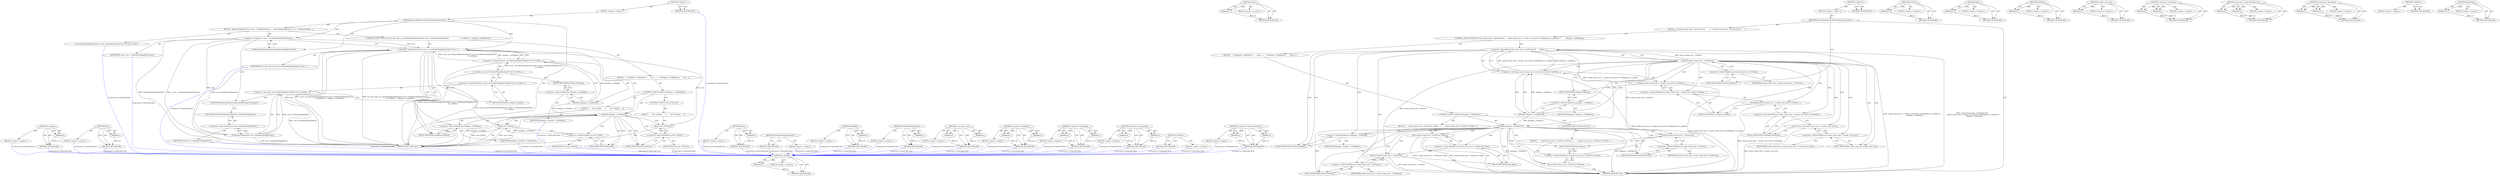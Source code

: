 digraph "&lt;operator&gt;.indirectFieldAccess" {
vulnerable_88 [label=<(METHOD,is_hidden)>];
vulnerable_89 [label=<(PARAM,p1)>];
vulnerable_90 [label=<(BLOCK,&lt;empty&gt;,&lt;empty&gt;)>];
vulnerable_91 [label=<(METHOD_RETURN,ANY)>];
vulnerable_108 [label=<(METHOD,Show)>];
vulnerable_109 [label=<(PARAM,p1)>];
vulnerable_110 [label=<(BLOCK,&lt;empty&gt;,&lt;empty&gt;)>];
vulnerable_111 [label=<(METHOD_RETURN,ANY)>];
vulnerable_6 [label=<(METHOD,&lt;global&gt;)<SUB>1</SUB>>];
vulnerable_7 [label=<(BLOCK,&lt;empty&gt;,&lt;empty&gt;)<SUB>1</SUB>>];
vulnerable_8 [label=<(METHOD,EnsureRenderFrameHostVisibilityConsistent)<SUB>1</SUB>>];
vulnerable_9 [label=<(BLOCK,{
  if (render_frame_host_-&gt;GetView() &amp;&amp;
      ...,{
  if (render_frame_host_-&gt;GetView() &amp;&amp;
      ...)<SUB>1</SUB>>];
vulnerable_10 [label=<(CONTROL_STRUCTURE,IF,if (render_frame_host_-&gt;GetView() &amp;&amp;
      render_frame_host_-&gt;render_view_host()-&gt;GetWidget()-&gt;is_hidden() !=
          delegate_-&gt;IsHidden()))<SUB>2</SUB>>];
vulnerable_11 [label=<(&lt;operator&gt;.logicalAnd,render_frame_host_-&gt;GetView() &amp;&amp;
      render_f...)<SUB>2</SUB>>];
vulnerable_12 [label=<(GetView,render_frame_host_-&gt;GetView())<SUB>2</SUB>>];
vulnerable_13 [label=<(&lt;operator&gt;.indirectFieldAccess,render_frame_host_-&gt;GetView)<SUB>2</SUB>>];
vulnerable_14 [label=<(IDENTIFIER,render_frame_host_,render_frame_host_-&gt;GetView())<SUB>2</SUB>>];
vulnerable_15 [label=<(FIELD_IDENTIFIER,GetView,GetView)<SUB>2</SUB>>];
vulnerable_16 [label=<(&lt;operator&gt;.notEquals,render_frame_host_-&gt;render_view_host()-&gt;GetWidg...)<SUB>3</SUB>>];
vulnerable_17 [label=<(is_hidden,render_frame_host_-&gt;render_view_host()-&gt;GetWidg...)<SUB>3</SUB>>];
vulnerable_18 [label=<(&lt;operator&gt;.indirectFieldAccess,render_frame_host_-&gt;render_view_host()-&gt;GetWidg...)<SUB>3</SUB>>];
vulnerable_19 [label=<(GetWidget,render_frame_host_-&gt;render_view_host()-&gt;GetWidg...)<SUB>3</SUB>>];
vulnerable_20 [label=<(&lt;operator&gt;.indirectFieldAccess,render_frame_host_-&gt;render_view_host()-&gt;GetWidget)<SUB>3</SUB>>];
vulnerable_21 [label=<(render_view_host,render_frame_host_-&gt;render_view_host())<SUB>3</SUB>>];
vulnerable_22 [label=<(&lt;operator&gt;.indirectFieldAccess,render_frame_host_-&gt;render_view_host)<SUB>3</SUB>>];
vulnerable_23 [label=<(IDENTIFIER,render_frame_host_,render_frame_host_-&gt;render_view_host())<SUB>3</SUB>>];
vulnerable_24 [label=<(FIELD_IDENTIFIER,render_view_host,render_view_host)<SUB>3</SUB>>];
vulnerable_25 [label=<(FIELD_IDENTIFIER,GetWidget,GetWidget)<SUB>3</SUB>>];
vulnerable_26 [label=<(FIELD_IDENTIFIER,is_hidden,is_hidden)<SUB>3</SUB>>];
vulnerable_27 [label=<(IsHidden,delegate_-&gt;IsHidden())<SUB>4</SUB>>];
vulnerable_28 [label=<(&lt;operator&gt;.indirectFieldAccess,delegate_-&gt;IsHidden)<SUB>4</SUB>>];
vulnerable_29 [label=<(IDENTIFIER,delegate_,delegate_-&gt;IsHidden())<SUB>4</SUB>>];
vulnerable_30 [label=<(FIELD_IDENTIFIER,IsHidden,IsHidden)<SUB>4</SUB>>];
vulnerable_31 [label=<(BLOCK,{
     if (delegate_-&gt;IsHidden()) {
      rende...,{
     if (delegate_-&gt;IsHidden()) {
      rende...)<SUB>4</SUB>>];
vulnerable_32 [label=<(CONTROL_STRUCTURE,IF,if (delegate_-&gt;IsHidden()))<SUB>5</SUB>>];
vulnerable_33 [label=<(IsHidden,delegate_-&gt;IsHidden())<SUB>5</SUB>>];
vulnerable_34 [label=<(&lt;operator&gt;.indirectFieldAccess,delegate_-&gt;IsHidden)<SUB>5</SUB>>];
vulnerable_35 [label=<(IDENTIFIER,delegate_,delegate_-&gt;IsHidden())<SUB>5</SUB>>];
vulnerable_36 [label=<(FIELD_IDENTIFIER,IsHidden,IsHidden)<SUB>5</SUB>>];
vulnerable_37 [label=<(BLOCK,{
      render_frame_host_-&gt;GetView()-&gt;Hide();
...,{
      render_frame_host_-&gt;GetView()-&gt;Hide();
...)<SUB>5</SUB>>];
vulnerable_38 [label=<(Hide,render_frame_host_-&gt;GetView()-&gt;Hide())<SUB>6</SUB>>];
vulnerable_39 [label=<(&lt;operator&gt;.indirectFieldAccess,render_frame_host_-&gt;GetView()-&gt;Hide)<SUB>6</SUB>>];
vulnerable_40 [label=<(GetView,render_frame_host_-&gt;GetView())<SUB>6</SUB>>];
vulnerable_41 [label=<(&lt;operator&gt;.indirectFieldAccess,render_frame_host_-&gt;GetView)<SUB>6</SUB>>];
vulnerable_42 [label=<(IDENTIFIER,render_frame_host_,render_frame_host_-&gt;GetView())<SUB>6</SUB>>];
vulnerable_43 [label=<(FIELD_IDENTIFIER,GetView,GetView)<SUB>6</SUB>>];
vulnerable_44 [label=<(FIELD_IDENTIFIER,Hide,Hide)<SUB>6</SUB>>];
vulnerable_45 [label=<(CONTROL_STRUCTURE,ELSE,else)<SUB>7</SUB>>];
vulnerable_46 [label=<(BLOCK,{
      render_frame_host_-&gt;GetView()-&gt;Show();
...,{
      render_frame_host_-&gt;GetView()-&gt;Show();
...)<SUB>7</SUB>>];
vulnerable_47 [label=<(Show,render_frame_host_-&gt;GetView()-&gt;Show())<SUB>8</SUB>>];
vulnerable_48 [label=<(&lt;operator&gt;.indirectFieldAccess,render_frame_host_-&gt;GetView()-&gt;Show)<SUB>8</SUB>>];
vulnerable_49 [label=<(GetView,render_frame_host_-&gt;GetView())<SUB>8</SUB>>];
vulnerable_50 [label=<(&lt;operator&gt;.indirectFieldAccess,render_frame_host_-&gt;GetView)<SUB>8</SUB>>];
vulnerable_51 [label=<(IDENTIFIER,render_frame_host_,render_frame_host_-&gt;GetView())<SUB>8</SUB>>];
vulnerable_52 [label=<(FIELD_IDENTIFIER,GetView,GetView)<SUB>8</SUB>>];
vulnerable_53 [label=<(FIELD_IDENTIFIER,Show,Show)<SUB>8</SUB>>];
vulnerable_54 [label=<(METHOD_RETURN,void)<SUB>1</SUB>>];
vulnerable_56 [label=<(METHOD_RETURN,ANY)<SUB>1</SUB>>];
vulnerable_74 [label=<(METHOD,GetView)>];
vulnerable_75 [label=<(PARAM,p1)>];
vulnerable_76 [label=<(BLOCK,&lt;empty&gt;,&lt;empty&gt;)>];
vulnerable_77 [label=<(METHOD_RETURN,ANY)>];
vulnerable_104 [label=<(METHOD,Hide)>];
vulnerable_105 [label=<(PARAM,p1)>];
vulnerable_106 [label=<(BLOCK,&lt;empty&gt;,&lt;empty&gt;)>];
vulnerable_107 [label=<(METHOD_RETURN,ANY)>];
vulnerable_100 [label=<(METHOD,IsHidden)>];
vulnerable_101 [label=<(PARAM,p1)>];
vulnerable_102 [label=<(BLOCK,&lt;empty&gt;,&lt;empty&gt;)>];
vulnerable_103 [label=<(METHOD_RETURN,ANY)>];
vulnerable_96 [label=<(METHOD,render_view_host)>];
vulnerable_97 [label=<(PARAM,p1)>];
vulnerable_98 [label=<(BLOCK,&lt;empty&gt;,&lt;empty&gt;)>];
vulnerable_99 [label=<(METHOD_RETURN,ANY)>];
vulnerable_83 [label=<(METHOD,&lt;operator&gt;.notEquals)>];
vulnerable_84 [label=<(PARAM,p1)>];
vulnerable_85 [label=<(PARAM,p2)>];
vulnerable_86 [label=<(BLOCK,&lt;empty&gt;,&lt;empty&gt;)>];
vulnerable_87 [label=<(METHOD_RETURN,ANY)>];
vulnerable_78 [label=<(METHOD,&lt;operator&gt;.indirectFieldAccess)>];
vulnerable_79 [label=<(PARAM,p1)>];
vulnerable_80 [label=<(PARAM,p2)>];
vulnerable_81 [label=<(BLOCK,&lt;empty&gt;,&lt;empty&gt;)>];
vulnerable_82 [label=<(METHOD_RETURN,ANY)>];
vulnerable_69 [label=<(METHOD,&lt;operator&gt;.logicalAnd)>];
vulnerable_70 [label=<(PARAM,p1)>];
vulnerable_71 [label=<(PARAM,p2)>];
vulnerable_72 [label=<(BLOCK,&lt;empty&gt;,&lt;empty&gt;)>];
vulnerable_73 [label=<(METHOD_RETURN,ANY)>];
vulnerable_63 [label=<(METHOD,&lt;global&gt;)<SUB>1</SUB>>];
vulnerable_64 [label=<(BLOCK,&lt;empty&gt;,&lt;empty&gt;)>];
vulnerable_65 [label=<(METHOD_RETURN,ANY)>];
vulnerable_92 [label=<(METHOD,GetWidget)>];
vulnerable_93 [label=<(PARAM,p1)>];
vulnerable_94 [label=<(BLOCK,&lt;empty&gt;,&lt;empty&gt;)>];
vulnerable_95 [label=<(METHOD_RETURN,ANY)>];
fixed_83 [label=<(METHOD,is_hidden)>];
fixed_84 [label=<(PARAM,p1)>];
fixed_85 [label=<(BLOCK,&lt;empty&gt;,&lt;empty&gt;)>];
fixed_86 [label=<(METHOD_RETURN,ANY)>];
fixed_105 [label=<(METHOD,Hide)>];
fixed_106 [label=<(PARAM,p1)>];
fixed_107 [label=<(BLOCK,&lt;empty&gt;,&lt;empty&gt;)>];
fixed_108 [label=<(METHOD_RETURN,ANY)>];
fixed_6 [label=<(METHOD,&lt;global&gt;)<SUB>1</SUB>>];
fixed_7 [label=<(BLOCK,&lt;empty&gt;,&lt;empty&gt;)<SUB>1</SUB>>];
fixed_8 [label=<(METHOD,EnsureRenderFrameHostVisibilityConsistent)<SUB>1</SUB>>];
fixed_9 [label=<(BLOCK,{
  RenderWidgetHostView* view = GetRenderWidge...,{
  RenderWidgetHostView* view = GetRenderWidge...)<SUB>1</SUB>>];
fixed_10 [label="<(LOCAL,RenderWidgetHostView* view: RenderWidgetHostView*)<SUB>2</SUB>>"];
fixed_11 [label=<(&lt;operator&gt;.assignment,* view = GetRenderWidgetHostView())<SUB>2</SUB>>];
fixed_12 [label=<(IDENTIFIER,view,* view = GetRenderWidgetHostView())<SUB>2</SUB>>];
fixed_13 [label=<(GetRenderWidgetHostView,GetRenderWidgetHostView())<SUB>2</SUB>>];
fixed_14 [label=<(CONTROL_STRUCTURE,IF,if (view &amp;&amp; static_cast&lt;RenderWidgetHostImpl*&gt;(view-&gt;GetRenderWidgetHost())
                      -&gt;is_hidden() != delegate_-&gt;IsHidden()))<SUB>3</SUB>>];
fixed_15 [label=<(&lt;operator&gt;.logicalAnd,view &amp;&amp; static_cast&lt;RenderWidgetHostImpl*&gt;(view...)<SUB>3</SUB>>];
fixed_16 [label=<(IDENTIFIER,view,view &amp;&amp; static_cast&lt;RenderWidgetHostImpl*&gt;(view...)<SUB>3</SUB>>];
fixed_17 [label=<(&lt;operator&gt;.notEquals,static_cast&lt;RenderWidgetHostImpl*&gt;(view-&gt;GetRen...)<SUB>3</SUB>>];
fixed_18 [label=<(is_hidden,static_cast&lt;RenderWidgetHostImpl*&gt;(view-&gt;GetRen...)<SUB>3</SUB>>];
fixed_19 [label=<(&lt;operator&gt;.indirectFieldAccess,static_cast&lt;RenderWidgetHostImpl*&gt;(view-&gt;GetRen...)<SUB>3</SUB>>];
fixed_20 [label=<(&lt;operator&gt;.cast,static_cast&lt;RenderWidgetHostImpl*&gt;(view-&gt;GetRen...)<SUB>3</SUB>>];
fixed_21 [label=<(UNKNOWN,RenderWidgetHostImpl*,RenderWidgetHostImpl*)<SUB>3</SUB>>];
fixed_22 [label=<(GetRenderWidgetHost,view-&gt;GetRenderWidgetHost())<SUB>3</SUB>>];
fixed_23 [label=<(&lt;operator&gt;.indirectFieldAccess,view-&gt;GetRenderWidgetHost)<SUB>3</SUB>>];
fixed_24 [label=<(IDENTIFIER,view,view-&gt;GetRenderWidgetHost())<SUB>3</SUB>>];
fixed_25 [label=<(FIELD_IDENTIFIER,GetRenderWidgetHost,GetRenderWidgetHost)<SUB>3</SUB>>];
fixed_26 [label=<(FIELD_IDENTIFIER,is_hidden,is_hidden)<SUB>3</SUB>>];
fixed_27 [label=<(IsHidden,delegate_-&gt;IsHidden())<SUB>4</SUB>>];
fixed_28 [label=<(&lt;operator&gt;.indirectFieldAccess,delegate_-&gt;IsHidden)<SUB>4</SUB>>];
fixed_29 [label=<(IDENTIFIER,delegate_,delegate_-&gt;IsHidden())<SUB>4</SUB>>];
fixed_30 [label=<(FIELD_IDENTIFIER,IsHidden,IsHidden)<SUB>4</SUB>>];
fixed_31 [label=<(BLOCK,{
     if (delegate_-&gt;IsHidden()) {
      view-...,{
     if (delegate_-&gt;IsHidden()) {
      view-...)<SUB>4</SUB>>];
fixed_32 [label=<(CONTROL_STRUCTURE,IF,if (delegate_-&gt;IsHidden()))<SUB>5</SUB>>];
fixed_33 [label=<(IsHidden,delegate_-&gt;IsHidden())<SUB>5</SUB>>];
fixed_34 [label=<(&lt;operator&gt;.indirectFieldAccess,delegate_-&gt;IsHidden)<SUB>5</SUB>>];
fixed_35 [label=<(IDENTIFIER,delegate_,delegate_-&gt;IsHidden())<SUB>5</SUB>>];
fixed_36 [label=<(FIELD_IDENTIFIER,IsHidden,IsHidden)<SUB>5</SUB>>];
fixed_37 [label=<(BLOCK,{
      view-&gt;Hide();
     },{
      view-&gt;Hide();
     })<SUB>5</SUB>>];
fixed_38 [label=<(Hide,view-&gt;Hide())<SUB>6</SUB>>];
fixed_39 [label=<(&lt;operator&gt;.indirectFieldAccess,view-&gt;Hide)<SUB>6</SUB>>];
fixed_40 [label=<(IDENTIFIER,view,view-&gt;Hide())<SUB>6</SUB>>];
fixed_41 [label=<(FIELD_IDENTIFIER,Hide,Hide)<SUB>6</SUB>>];
fixed_42 [label=<(CONTROL_STRUCTURE,ELSE,else)<SUB>7</SUB>>];
fixed_43 [label=<(BLOCK,{
      view-&gt;Show();
     },{
      view-&gt;Show();
     })<SUB>7</SUB>>];
fixed_44 [label=<(Show,view-&gt;Show())<SUB>8</SUB>>];
fixed_45 [label=<(&lt;operator&gt;.indirectFieldAccess,view-&gt;Show)<SUB>8</SUB>>];
fixed_46 [label=<(IDENTIFIER,view,view-&gt;Show())<SUB>8</SUB>>];
fixed_47 [label=<(FIELD_IDENTIFIER,Show,Show)<SUB>8</SUB>>];
fixed_48 [label=<(METHOD_RETURN,void)<SUB>1</SUB>>];
fixed_50 [label=<(METHOD_RETURN,ANY)<SUB>1</SUB>>];
fixed_109 [label=<(METHOD,Show)>];
fixed_110 [label=<(PARAM,p1)>];
fixed_111 [label=<(BLOCK,&lt;empty&gt;,&lt;empty&gt;)>];
fixed_112 [label=<(METHOD_RETURN,ANY)>];
fixed_70 [label=<(METHOD,GetRenderWidgetHostView)>];
fixed_71 [label=<(BLOCK,&lt;empty&gt;,&lt;empty&gt;)>];
fixed_72 [label=<(METHOD_RETURN,ANY)>];
fixed_101 [label=<(METHOD,IsHidden)>];
fixed_102 [label=<(PARAM,p1)>];
fixed_103 [label=<(BLOCK,&lt;empty&gt;,&lt;empty&gt;)>];
fixed_104 [label=<(METHOD_RETURN,ANY)>];
fixed_97 [label=<(METHOD,GetRenderWidgetHost)>];
fixed_98 [label=<(PARAM,p1)>];
fixed_99 [label=<(BLOCK,&lt;empty&gt;,&lt;empty&gt;)>];
fixed_100 [label=<(METHOD_RETURN,ANY)>];
fixed_92 [label=<(METHOD,&lt;operator&gt;.cast)>];
fixed_93 [label=<(PARAM,p1)>];
fixed_94 [label=<(PARAM,p2)>];
fixed_95 [label=<(BLOCK,&lt;empty&gt;,&lt;empty&gt;)>];
fixed_96 [label=<(METHOD_RETURN,ANY)>];
fixed_78 [label=<(METHOD,&lt;operator&gt;.notEquals)>];
fixed_79 [label=<(PARAM,p1)>];
fixed_80 [label=<(PARAM,p2)>];
fixed_81 [label=<(BLOCK,&lt;empty&gt;,&lt;empty&gt;)>];
fixed_82 [label=<(METHOD_RETURN,ANY)>];
fixed_73 [label=<(METHOD,&lt;operator&gt;.logicalAnd)>];
fixed_74 [label=<(PARAM,p1)>];
fixed_75 [label=<(PARAM,p2)>];
fixed_76 [label=<(BLOCK,&lt;empty&gt;,&lt;empty&gt;)>];
fixed_77 [label=<(METHOD_RETURN,ANY)>];
fixed_65 [label=<(METHOD,&lt;operator&gt;.assignment)>];
fixed_66 [label=<(PARAM,p1)>];
fixed_67 [label=<(PARAM,p2)>];
fixed_68 [label=<(BLOCK,&lt;empty&gt;,&lt;empty&gt;)>];
fixed_69 [label=<(METHOD_RETURN,ANY)>];
fixed_59 [label=<(METHOD,&lt;global&gt;)<SUB>1</SUB>>];
fixed_60 [label=<(BLOCK,&lt;empty&gt;,&lt;empty&gt;)>];
fixed_61 [label=<(METHOD_RETURN,ANY)>];
fixed_87 [label=<(METHOD,&lt;operator&gt;.indirectFieldAccess)>];
fixed_88 [label=<(PARAM,p1)>];
fixed_89 [label=<(PARAM,p2)>];
fixed_90 [label=<(BLOCK,&lt;empty&gt;,&lt;empty&gt;)>];
fixed_91 [label=<(METHOD_RETURN,ANY)>];
vulnerable_88 -> vulnerable_89  [key=0, label="AST: "];
vulnerable_88 -> vulnerable_89  [key=1, label="DDG: "];
vulnerable_88 -> vulnerable_90  [key=0, label="AST: "];
vulnerable_88 -> vulnerable_91  [key=0, label="AST: "];
vulnerable_88 -> vulnerable_91  [key=1, label="CFG: "];
vulnerable_89 -> vulnerable_91  [key=0, label="DDG: p1"];
vulnerable_108 -> vulnerable_109  [key=0, label="AST: "];
vulnerable_108 -> vulnerable_109  [key=1, label="DDG: "];
vulnerable_108 -> vulnerable_110  [key=0, label="AST: "];
vulnerable_108 -> vulnerable_111  [key=0, label="AST: "];
vulnerable_108 -> vulnerable_111  [key=1, label="CFG: "];
vulnerable_109 -> vulnerable_111  [key=0, label="DDG: p1"];
vulnerable_6 -> vulnerable_7  [key=0, label="AST: "];
vulnerable_6 -> vulnerable_56  [key=0, label="AST: "];
vulnerable_6 -> vulnerable_56  [key=1, label="CFG: "];
vulnerable_7 -> vulnerable_8  [key=0, label="AST: "];
vulnerable_8 -> vulnerable_9  [key=0, label="AST: "];
vulnerable_8 -> vulnerable_54  [key=0, label="AST: "];
vulnerable_8 -> vulnerable_15  [key=0, label="CFG: "];
vulnerable_9 -> vulnerable_10  [key=0, label="AST: "];
vulnerable_10 -> vulnerable_11  [key=0, label="AST: "];
vulnerable_10 -> vulnerable_31  [key=0, label="AST: "];
vulnerable_11 -> vulnerable_12  [key=0, label="AST: "];
vulnerable_11 -> vulnerable_16  [key=0, label="AST: "];
vulnerable_11 -> vulnerable_54  [key=0, label="CFG: "];
vulnerable_11 -> vulnerable_54  [key=1, label="DDG: render_frame_host_-&gt;render_view_host()-&gt;GetWidget()-&gt;is_hidden() !=
          delegate_-&gt;IsHidden()"];
vulnerable_11 -> vulnerable_54  [key=2, label="DDG: render_frame_host_-&gt;GetView() &amp;&amp;
      render_frame_host_-&gt;render_view_host()-&gt;GetWidget()-&gt;is_hidden() !=
          delegate_-&gt;IsHidden()"];
vulnerable_11 -> vulnerable_36  [key=0, label="CFG: "];
vulnerable_11 -> vulnerable_36  [key=1, label="CDG: "];
vulnerable_11 -> vulnerable_34  [key=0, label="CDG: "];
vulnerable_11 -> vulnerable_33  [key=0, label="CDG: "];
vulnerable_12 -> vulnerable_13  [key=0, label="AST: "];
vulnerable_12 -> vulnerable_11  [key=0, label="CFG: "];
vulnerable_12 -> vulnerable_11  [key=1, label="DDG: render_frame_host_-&gt;GetView"];
vulnerable_12 -> vulnerable_24  [key=0, label="CFG: "];
vulnerable_12 -> vulnerable_24  [key=1, label="CDG: "];
vulnerable_12 -> vulnerable_40  [key=0, label="DDG: render_frame_host_-&gt;GetView"];
vulnerable_12 -> vulnerable_49  [key=0, label="DDG: render_frame_host_-&gt;GetView"];
vulnerable_12 -> vulnerable_16  [key=0, label="CDG: "];
vulnerable_12 -> vulnerable_17  [key=0, label="CDG: "];
vulnerable_12 -> vulnerable_30  [key=0, label="CDG: "];
vulnerable_12 -> vulnerable_21  [key=0, label="CDG: "];
vulnerable_12 -> vulnerable_26  [key=0, label="CDG: "];
vulnerable_12 -> vulnerable_19  [key=0, label="CDG: "];
vulnerable_12 -> vulnerable_28  [key=0, label="CDG: "];
vulnerable_12 -> vulnerable_20  [key=0, label="CDG: "];
vulnerable_12 -> vulnerable_25  [key=0, label="CDG: "];
vulnerable_12 -> vulnerable_22  [key=0, label="CDG: "];
vulnerable_12 -> vulnerable_27  [key=0, label="CDG: "];
vulnerable_12 -> vulnerable_18  [key=0, label="CDG: "];
vulnerable_13 -> vulnerable_14  [key=0, label="AST: "];
vulnerable_13 -> vulnerable_15  [key=0, label="AST: "];
vulnerable_13 -> vulnerable_12  [key=0, label="CFG: "];
vulnerable_15 -> vulnerable_13  [key=0, label="CFG: "];
vulnerable_16 -> vulnerable_17  [key=0, label="AST: "];
vulnerable_16 -> vulnerable_27  [key=0, label="AST: "];
vulnerable_16 -> vulnerable_11  [key=0, label="CFG: "];
vulnerable_16 -> vulnerable_11  [key=1, label="DDG: render_frame_host_-&gt;render_view_host()-&gt;GetWidget()-&gt;is_hidden()"];
vulnerable_16 -> vulnerable_11  [key=2, label="DDG: delegate_-&gt;IsHidden()"];
vulnerable_16 -> vulnerable_54  [key=0, label="DDG: render_frame_host_-&gt;render_view_host()-&gt;GetWidget()-&gt;is_hidden()"];
vulnerable_17 -> vulnerable_18  [key=0, label="AST: "];
vulnerable_17 -> vulnerable_30  [key=0, label="CFG: "];
vulnerable_17 -> vulnerable_54  [key=0, label="DDG: render_frame_host_-&gt;render_view_host()-&gt;GetWidget()-&gt;is_hidden"];
vulnerable_17 -> vulnerable_16  [key=0, label="DDG: render_frame_host_-&gt;render_view_host()-&gt;GetWidget()-&gt;is_hidden"];
vulnerable_18 -> vulnerable_19  [key=0, label="AST: "];
vulnerable_18 -> vulnerable_26  [key=0, label="AST: "];
vulnerable_18 -> vulnerable_17  [key=0, label="CFG: "];
vulnerable_19 -> vulnerable_20  [key=0, label="AST: "];
vulnerable_19 -> vulnerable_26  [key=0, label="CFG: "];
vulnerable_19 -> vulnerable_54  [key=0, label="DDG: render_frame_host_-&gt;render_view_host()-&gt;GetWidget"];
vulnerable_20 -> vulnerable_21  [key=0, label="AST: "];
vulnerable_20 -> vulnerable_25  [key=0, label="AST: "];
vulnerable_20 -> vulnerable_19  [key=0, label="CFG: "];
vulnerable_21 -> vulnerable_22  [key=0, label="AST: "];
vulnerable_21 -> vulnerable_25  [key=0, label="CFG: "];
vulnerable_21 -> vulnerable_54  [key=0, label="DDG: render_frame_host_-&gt;render_view_host"];
vulnerable_22 -> vulnerable_23  [key=0, label="AST: "];
vulnerable_22 -> vulnerable_24  [key=0, label="AST: "];
vulnerable_22 -> vulnerable_21  [key=0, label="CFG: "];
vulnerable_24 -> vulnerable_22  [key=0, label="CFG: "];
vulnerable_25 -> vulnerable_20  [key=0, label="CFG: "];
vulnerable_26 -> vulnerable_18  [key=0, label="CFG: "];
vulnerable_27 -> vulnerable_28  [key=0, label="AST: "];
vulnerable_27 -> vulnerable_16  [key=0, label="CFG: "];
vulnerable_27 -> vulnerable_16  [key=1, label="DDG: delegate_-&gt;IsHidden"];
vulnerable_27 -> vulnerable_33  [key=0, label="DDG: delegate_-&gt;IsHidden"];
vulnerable_28 -> vulnerable_29  [key=0, label="AST: "];
vulnerable_28 -> vulnerable_30  [key=0, label="AST: "];
vulnerable_28 -> vulnerable_27  [key=0, label="CFG: "];
vulnerable_30 -> vulnerable_28  [key=0, label="CFG: "];
vulnerable_31 -> vulnerable_32  [key=0, label="AST: "];
vulnerable_32 -> vulnerable_33  [key=0, label="AST: "];
vulnerable_32 -> vulnerable_37  [key=0, label="AST: "];
vulnerable_32 -> vulnerable_45  [key=0, label="AST: "];
vulnerable_33 -> vulnerable_34  [key=0, label="AST: "];
vulnerable_33 -> vulnerable_43  [key=0, label="CFG: "];
vulnerable_33 -> vulnerable_43  [key=1, label="CDG: "];
vulnerable_33 -> vulnerable_52  [key=0, label="CFG: "];
vulnerable_33 -> vulnerable_52  [key=1, label="CDG: "];
vulnerable_33 -> vulnerable_54  [key=0, label="DDG: delegate_-&gt;IsHidden"];
vulnerable_33 -> vulnerable_54  [key=1, label="DDG: delegate_-&gt;IsHidden()"];
vulnerable_33 -> vulnerable_47  [key=0, label="CDG: "];
vulnerable_33 -> vulnerable_48  [key=0, label="CDG: "];
vulnerable_33 -> vulnerable_49  [key=0, label="CDG: "];
vulnerable_33 -> vulnerable_53  [key=0, label="CDG: "];
vulnerable_33 -> vulnerable_38  [key=0, label="CDG: "];
vulnerable_33 -> vulnerable_41  [key=0, label="CDG: "];
vulnerable_33 -> vulnerable_40  [key=0, label="CDG: "];
vulnerable_33 -> vulnerable_50  [key=0, label="CDG: "];
vulnerable_33 -> vulnerable_44  [key=0, label="CDG: "];
vulnerable_33 -> vulnerable_39  [key=0, label="CDG: "];
vulnerable_34 -> vulnerable_35  [key=0, label="AST: "];
vulnerable_34 -> vulnerable_36  [key=0, label="AST: "];
vulnerable_34 -> vulnerable_33  [key=0, label="CFG: "];
vulnerable_36 -> vulnerable_34  [key=0, label="CFG: "];
vulnerable_37 -> vulnerable_38  [key=0, label="AST: "];
vulnerable_38 -> vulnerable_39  [key=0, label="AST: "];
vulnerable_38 -> vulnerable_54  [key=0, label="CFG: "];
vulnerable_38 -> vulnerable_54  [key=1, label="DDG: render_frame_host_-&gt;GetView()-&gt;Hide"];
vulnerable_38 -> vulnerable_54  [key=2, label="DDG: render_frame_host_-&gt;GetView()-&gt;Hide()"];
vulnerable_39 -> vulnerable_40  [key=0, label="AST: "];
vulnerable_39 -> vulnerable_44  [key=0, label="AST: "];
vulnerable_39 -> vulnerable_38  [key=0, label="CFG: "];
vulnerable_40 -> vulnerable_41  [key=0, label="AST: "];
vulnerable_40 -> vulnerable_44  [key=0, label="CFG: "];
vulnerable_40 -> vulnerable_54  [key=0, label="DDG: render_frame_host_-&gt;GetView"];
vulnerable_41 -> vulnerable_42  [key=0, label="AST: "];
vulnerable_41 -> vulnerable_43  [key=0, label="AST: "];
vulnerable_41 -> vulnerable_40  [key=0, label="CFG: "];
vulnerable_43 -> vulnerable_41  [key=0, label="CFG: "];
vulnerable_44 -> vulnerable_39  [key=0, label="CFG: "];
vulnerable_45 -> vulnerable_46  [key=0, label="AST: "];
vulnerable_46 -> vulnerable_47  [key=0, label="AST: "];
vulnerable_47 -> vulnerable_48  [key=0, label="AST: "];
vulnerable_47 -> vulnerable_54  [key=0, label="CFG: "];
vulnerable_48 -> vulnerable_49  [key=0, label="AST: "];
vulnerable_48 -> vulnerable_53  [key=0, label="AST: "];
vulnerable_48 -> vulnerable_47  [key=0, label="CFG: "];
vulnerable_49 -> vulnerable_50  [key=0, label="AST: "];
vulnerable_49 -> vulnerable_53  [key=0, label="CFG: "];
vulnerable_50 -> vulnerable_51  [key=0, label="AST: "];
vulnerable_50 -> vulnerable_52  [key=0, label="AST: "];
vulnerable_50 -> vulnerable_49  [key=0, label="CFG: "];
vulnerable_52 -> vulnerable_50  [key=0, label="CFG: "];
vulnerable_53 -> vulnerable_48  [key=0, label="CFG: "];
vulnerable_74 -> vulnerable_75  [key=0, label="AST: "];
vulnerable_74 -> vulnerable_75  [key=1, label="DDG: "];
vulnerable_74 -> vulnerable_76  [key=0, label="AST: "];
vulnerable_74 -> vulnerable_77  [key=0, label="AST: "];
vulnerable_74 -> vulnerable_77  [key=1, label="CFG: "];
vulnerable_75 -> vulnerable_77  [key=0, label="DDG: p1"];
vulnerable_104 -> vulnerable_105  [key=0, label="AST: "];
vulnerable_104 -> vulnerable_105  [key=1, label="DDG: "];
vulnerable_104 -> vulnerable_106  [key=0, label="AST: "];
vulnerable_104 -> vulnerable_107  [key=0, label="AST: "];
vulnerable_104 -> vulnerable_107  [key=1, label="CFG: "];
vulnerable_105 -> vulnerable_107  [key=0, label="DDG: p1"];
vulnerable_100 -> vulnerable_101  [key=0, label="AST: "];
vulnerable_100 -> vulnerable_101  [key=1, label="DDG: "];
vulnerable_100 -> vulnerable_102  [key=0, label="AST: "];
vulnerable_100 -> vulnerable_103  [key=0, label="AST: "];
vulnerable_100 -> vulnerable_103  [key=1, label="CFG: "];
vulnerable_101 -> vulnerable_103  [key=0, label="DDG: p1"];
vulnerable_96 -> vulnerable_97  [key=0, label="AST: "];
vulnerable_96 -> vulnerable_97  [key=1, label="DDG: "];
vulnerable_96 -> vulnerable_98  [key=0, label="AST: "];
vulnerable_96 -> vulnerable_99  [key=0, label="AST: "];
vulnerable_96 -> vulnerable_99  [key=1, label="CFG: "];
vulnerable_97 -> vulnerable_99  [key=0, label="DDG: p1"];
vulnerable_83 -> vulnerable_84  [key=0, label="AST: "];
vulnerable_83 -> vulnerable_84  [key=1, label="DDG: "];
vulnerable_83 -> vulnerable_86  [key=0, label="AST: "];
vulnerable_83 -> vulnerable_85  [key=0, label="AST: "];
vulnerable_83 -> vulnerable_85  [key=1, label="DDG: "];
vulnerable_83 -> vulnerable_87  [key=0, label="AST: "];
vulnerable_83 -> vulnerable_87  [key=1, label="CFG: "];
vulnerable_84 -> vulnerable_87  [key=0, label="DDG: p1"];
vulnerable_85 -> vulnerable_87  [key=0, label="DDG: p2"];
vulnerable_78 -> vulnerable_79  [key=0, label="AST: "];
vulnerable_78 -> vulnerable_79  [key=1, label="DDG: "];
vulnerable_78 -> vulnerable_81  [key=0, label="AST: "];
vulnerable_78 -> vulnerable_80  [key=0, label="AST: "];
vulnerable_78 -> vulnerable_80  [key=1, label="DDG: "];
vulnerable_78 -> vulnerable_82  [key=0, label="AST: "];
vulnerable_78 -> vulnerable_82  [key=1, label="CFG: "];
vulnerable_79 -> vulnerable_82  [key=0, label="DDG: p1"];
vulnerable_80 -> vulnerable_82  [key=0, label="DDG: p2"];
vulnerable_69 -> vulnerable_70  [key=0, label="AST: "];
vulnerable_69 -> vulnerable_70  [key=1, label="DDG: "];
vulnerable_69 -> vulnerable_72  [key=0, label="AST: "];
vulnerable_69 -> vulnerable_71  [key=0, label="AST: "];
vulnerable_69 -> vulnerable_71  [key=1, label="DDG: "];
vulnerable_69 -> vulnerable_73  [key=0, label="AST: "];
vulnerable_69 -> vulnerable_73  [key=1, label="CFG: "];
vulnerable_70 -> vulnerable_73  [key=0, label="DDG: p1"];
vulnerable_71 -> vulnerable_73  [key=0, label="DDG: p2"];
vulnerable_63 -> vulnerable_64  [key=0, label="AST: "];
vulnerable_63 -> vulnerable_65  [key=0, label="AST: "];
vulnerable_63 -> vulnerable_65  [key=1, label="CFG: "];
vulnerable_92 -> vulnerable_93  [key=0, label="AST: "];
vulnerable_92 -> vulnerable_93  [key=1, label="DDG: "];
vulnerable_92 -> vulnerable_94  [key=0, label="AST: "];
vulnerable_92 -> vulnerable_95  [key=0, label="AST: "];
vulnerable_92 -> vulnerable_95  [key=1, label="CFG: "];
vulnerable_93 -> vulnerable_95  [key=0, label="DDG: p1"];
fixed_83 -> fixed_84  [key=0, label="AST: "];
fixed_83 -> fixed_84  [key=1, label="DDG: "];
fixed_83 -> fixed_85  [key=0, label="AST: "];
fixed_83 -> fixed_86  [key=0, label="AST: "];
fixed_83 -> fixed_86  [key=1, label="CFG: "];
fixed_84 -> fixed_86  [key=0, label="DDG: p1"];
fixed_85 -> vulnerable_88  [color=blue, key=0, label="Connection to Vulnerable Root", penwidth="2.0", style=dashed];
fixed_86 -> vulnerable_88  [color=blue, key=0, label="Connection to Vulnerable Root", penwidth="2.0", style=dashed];
fixed_105 -> fixed_106  [key=0, label="AST: "];
fixed_105 -> fixed_106  [key=1, label="DDG: "];
fixed_105 -> fixed_107  [key=0, label="AST: "];
fixed_105 -> fixed_108  [key=0, label="AST: "];
fixed_105 -> fixed_108  [key=1, label="CFG: "];
fixed_106 -> fixed_108  [key=0, label="DDG: p1"];
fixed_107 -> vulnerable_88  [color=blue, key=0, label="Connection to Vulnerable Root", penwidth="2.0", style=dashed];
fixed_108 -> vulnerable_88  [color=blue, key=0, label="Connection to Vulnerable Root", penwidth="2.0", style=dashed];
fixed_6 -> fixed_7  [key=0, label="AST: "];
fixed_6 -> fixed_50  [key=0, label="AST: "];
fixed_6 -> fixed_50  [key=1, label="CFG: "];
fixed_7 -> fixed_8  [key=0, label="AST: "];
fixed_8 -> fixed_9  [key=0, label="AST: "];
fixed_8 -> fixed_48  [key=0, label="AST: "];
fixed_8 -> fixed_13  [key=0, label="CFG: "];
fixed_8 -> fixed_11  [key=0, label="DDG: "];
fixed_8 -> fixed_15  [key=0, label="DDG: "];
fixed_9 -> fixed_10  [key=0, label="AST: "];
fixed_9 -> fixed_11  [key=0, label="AST: "];
fixed_9 -> fixed_14  [key=0, label="AST: "];
fixed_10 -> vulnerable_88  [color=blue, key=0, label="Connection to Vulnerable Root", penwidth="2.0", style=dashed];
fixed_11 -> fixed_12  [key=0, label="AST: "];
fixed_11 -> fixed_13  [key=0, label="AST: "];
fixed_11 -> fixed_21  [key=0, label="CFG: "];
fixed_11 -> fixed_15  [key=0, label="CFG: "];
fixed_11 -> fixed_15  [key=1, label="DDG: view"];
fixed_11 -> fixed_48  [key=0, label="DDG: GetRenderWidgetHostView()"];
fixed_11 -> fixed_48  [key=1, label="DDG: * view = GetRenderWidgetHostView()"];
fixed_11 -> fixed_22  [key=0, label="DDG: view"];
fixed_12 -> vulnerable_88  [color=blue, key=0, label="Connection to Vulnerable Root", penwidth="2.0", style=dashed];
fixed_13 -> fixed_11  [key=0, label="CFG: "];
fixed_14 -> fixed_15  [key=0, label="AST: "];
fixed_14 -> fixed_31  [key=0, label="AST: "];
fixed_15 -> fixed_16  [key=0, label="AST: "];
fixed_15 -> fixed_17  [key=0, label="AST: "];
fixed_15 -> fixed_48  [key=0, label="CFG: "];
fixed_15 -> fixed_48  [key=1, label="DDG: view"];
fixed_15 -> fixed_48  [key=2, label="DDG: static_cast&lt;RenderWidgetHostImpl*&gt;(view-&gt;GetRenderWidgetHost())
                      -&gt;is_hidden() != delegate_-&gt;IsHidden()"];
fixed_15 -> fixed_48  [key=3, label="DDG: view &amp;&amp; static_cast&lt;RenderWidgetHostImpl*&gt;(view-&gt;GetRenderWidgetHost())
                      -&gt;is_hidden() != delegate_-&gt;IsHidden()"];
fixed_15 -> fixed_36  [key=0, label="CFG: "];
fixed_15 -> fixed_36  [key=1, label="CDG: "];
fixed_15 -> fixed_38  [key=0, label="DDG: view"];
fixed_15 -> fixed_44  [key=0, label="DDG: view"];
fixed_15 -> fixed_34  [key=0, label="CDG: "];
fixed_15 -> fixed_33  [key=0, label="CDG: "];
fixed_16 -> vulnerable_88  [color=blue, key=0, label="Connection to Vulnerable Root", penwidth="2.0", style=dashed];
fixed_17 -> fixed_18  [key=0, label="AST: "];
fixed_17 -> fixed_27  [key=0, label="AST: "];
fixed_17 -> fixed_15  [key=0, label="CFG: "];
fixed_17 -> fixed_15  [key=1, label="DDG: static_cast&lt;RenderWidgetHostImpl*&gt;(view-&gt;GetRenderWidgetHost())
                      -&gt;is_hidden()"];
fixed_17 -> fixed_15  [key=2, label="DDG: delegate_-&gt;IsHidden()"];
fixed_17 -> fixed_48  [key=0, label="DDG: static_cast&lt;RenderWidgetHostImpl*&gt;(view-&gt;GetRenderWidgetHost())
                      -&gt;is_hidden()"];
fixed_18 -> fixed_19  [key=0, label="AST: "];
fixed_18 -> fixed_30  [key=0, label="CFG: "];
fixed_18 -> fixed_48  [key=0, label="DDG: static_cast&lt;RenderWidgetHostImpl*&gt;(view-&gt;GetRenderWidgetHost())
                      -&gt;is_hidden"];
fixed_18 -> fixed_17  [key=0, label="DDG: static_cast&lt;RenderWidgetHostImpl*&gt;(view-&gt;GetRenderWidgetHost())
                      -&gt;is_hidden"];
fixed_19 -> fixed_20  [key=0, label="AST: "];
fixed_19 -> fixed_26  [key=0, label="AST: "];
fixed_19 -> fixed_18  [key=0, label="CFG: "];
fixed_20 -> fixed_21  [key=0, label="AST: "];
fixed_20 -> fixed_22  [key=0, label="AST: "];
fixed_20 -> fixed_26  [key=0, label="CFG: "];
fixed_20 -> fixed_48  [key=0, label="DDG: view-&gt;GetRenderWidgetHost()"];
fixed_21 -> fixed_25  [key=0, label="CFG: "];
fixed_22 -> fixed_23  [key=0, label="AST: "];
fixed_22 -> fixed_20  [key=0, label="CFG: "];
fixed_22 -> fixed_20  [key=1, label="DDG: view-&gt;GetRenderWidgetHost"];
fixed_22 -> fixed_48  [key=0, label="DDG: view-&gt;GetRenderWidgetHost"];
fixed_22 -> fixed_15  [key=0, label="DDG: view-&gt;GetRenderWidgetHost"];
fixed_23 -> fixed_24  [key=0, label="AST: "];
fixed_23 -> fixed_25  [key=0, label="AST: "];
fixed_23 -> fixed_22  [key=0, label="CFG: "];
fixed_24 -> vulnerable_88  [color=blue, key=0, label="Connection to Vulnerable Root", penwidth="2.0", style=dashed];
fixed_25 -> fixed_23  [key=0, label="CFG: "];
fixed_26 -> fixed_19  [key=0, label="CFG: "];
fixed_27 -> fixed_28  [key=0, label="AST: "];
fixed_27 -> fixed_17  [key=0, label="CFG: "];
fixed_27 -> fixed_17  [key=1, label="DDG: delegate_-&gt;IsHidden"];
fixed_27 -> fixed_33  [key=0, label="DDG: delegate_-&gt;IsHidden"];
fixed_28 -> fixed_29  [key=0, label="AST: "];
fixed_28 -> fixed_30  [key=0, label="AST: "];
fixed_28 -> fixed_27  [key=0, label="CFG: "];
fixed_29 -> vulnerable_88  [color=blue, key=0, label="Connection to Vulnerable Root", penwidth="2.0", style=dashed];
fixed_30 -> fixed_28  [key=0, label="CFG: "];
fixed_31 -> fixed_32  [key=0, label="AST: "];
fixed_32 -> fixed_33  [key=0, label="AST: "];
fixed_32 -> fixed_37  [key=0, label="AST: "];
fixed_32 -> fixed_42  [key=0, label="AST: "];
fixed_33 -> fixed_34  [key=0, label="AST: "];
fixed_33 -> fixed_41  [key=0, label="CFG: "];
fixed_33 -> fixed_41  [key=1, label="CDG: "];
fixed_33 -> fixed_47  [key=0, label="CFG: "];
fixed_33 -> fixed_47  [key=1, label="CDG: "];
fixed_33 -> fixed_48  [key=0, label="DDG: delegate_-&gt;IsHidden"];
fixed_33 -> fixed_48  [key=1, label="DDG: delegate_-&gt;IsHidden()"];
fixed_33 -> fixed_38  [key=0, label="CDG: "];
fixed_33 -> fixed_45  [key=0, label="CDG: "];
fixed_33 -> fixed_44  [key=0, label="CDG: "];
fixed_33 -> fixed_39  [key=0, label="CDG: "];
fixed_34 -> fixed_35  [key=0, label="AST: "];
fixed_34 -> fixed_36  [key=0, label="AST: "];
fixed_34 -> fixed_33  [key=0, label="CFG: "];
fixed_35 -> vulnerable_88  [color=blue, key=0, label="Connection to Vulnerable Root", penwidth="2.0", style=dashed];
fixed_36 -> fixed_34  [key=0, label="CFG: "];
fixed_37 -> fixed_38  [key=0, label="AST: "];
fixed_38 -> fixed_39  [key=0, label="AST: "];
fixed_38 -> fixed_48  [key=0, label="CFG: "];
fixed_38 -> fixed_48  [key=1, label="DDG: view-&gt;Hide"];
fixed_38 -> fixed_48  [key=2, label="DDG: view-&gt;Hide()"];
fixed_39 -> fixed_40  [key=0, label="AST: "];
fixed_39 -> fixed_41  [key=0, label="AST: "];
fixed_39 -> fixed_38  [key=0, label="CFG: "];
fixed_40 -> vulnerable_88  [color=blue, key=0, label="Connection to Vulnerable Root", penwidth="2.0", style=dashed];
fixed_41 -> fixed_39  [key=0, label="CFG: "];
fixed_42 -> fixed_43  [key=0, label="AST: "];
fixed_43 -> fixed_44  [key=0, label="AST: "];
fixed_44 -> fixed_45  [key=0, label="AST: "];
fixed_44 -> fixed_48  [key=0, label="CFG: "];
fixed_45 -> fixed_46  [key=0, label="AST: "];
fixed_45 -> fixed_47  [key=0, label="AST: "];
fixed_45 -> fixed_44  [key=0, label="CFG: "];
fixed_46 -> vulnerable_88  [color=blue, key=0, label="Connection to Vulnerable Root", penwidth="2.0", style=dashed];
fixed_47 -> fixed_45  [key=0, label="CFG: "];
fixed_48 -> vulnerable_88  [color=blue, key=0, label="Connection to Vulnerable Root", penwidth="2.0", style=dashed];
fixed_50 -> vulnerable_88  [color=blue, key=0, label="Connection to Vulnerable Root", penwidth="2.0", style=dashed];
fixed_109 -> fixed_110  [key=0, label="AST: "];
fixed_109 -> fixed_110  [key=1, label="DDG: "];
fixed_109 -> fixed_111  [key=0, label="AST: "];
fixed_109 -> fixed_112  [key=0, label="AST: "];
fixed_109 -> fixed_112  [key=1, label="CFG: "];
fixed_110 -> fixed_112  [key=0, label="DDG: p1"];
fixed_111 -> vulnerable_88  [color=blue, key=0, label="Connection to Vulnerable Root", penwidth="2.0", style=dashed];
fixed_112 -> vulnerable_88  [color=blue, key=0, label="Connection to Vulnerable Root", penwidth="2.0", style=dashed];
fixed_70 -> fixed_71  [key=0, label="AST: "];
fixed_70 -> fixed_72  [key=0, label="AST: "];
fixed_70 -> fixed_72  [key=1, label="CFG: "];
fixed_71 -> vulnerable_88  [color=blue, key=0, label="Connection to Vulnerable Root", penwidth="2.0", style=dashed];
fixed_72 -> vulnerable_88  [color=blue, key=0, label="Connection to Vulnerable Root", penwidth="2.0", style=dashed];
fixed_101 -> fixed_102  [key=0, label="AST: "];
fixed_101 -> fixed_102  [key=1, label="DDG: "];
fixed_101 -> fixed_103  [key=0, label="AST: "];
fixed_101 -> fixed_104  [key=0, label="AST: "];
fixed_101 -> fixed_104  [key=1, label="CFG: "];
fixed_102 -> fixed_104  [key=0, label="DDG: p1"];
fixed_103 -> vulnerable_88  [color=blue, key=0, label="Connection to Vulnerable Root", penwidth="2.0", style=dashed];
fixed_104 -> vulnerable_88  [color=blue, key=0, label="Connection to Vulnerable Root", penwidth="2.0", style=dashed];
fixed_97 -> fixed_98  [key=0, label="AST: "];
fixed_97 -> fixed_98  [key=1, label="DDG: "];
fixed_97 -> fixed_99  [key=0, label="AST: "];
fixed_97 -> fixed_100  [key=0, label="AST: "];
fixed_97 -> fixed_100  [key=1, label="CFG: "];
fixed_98 -> fixed_100  [key=0, label="DDG: p1"];
fixed_99 -> vulnerable_88  [color=blue, key=0, label="Connection to Vulnerable Root", penwidth="2.0", style=dashed];
fixed_100 -> vulnerable_88  [color=blue, key=0, label="Connection to Vulnerable Root", penwidth="2.0", style=dashed];
fixed_92 -> fixed_93  [key=0, label="AST: "];
fixed_92 -> fixed_93  [key=1, label="DDG: "];
fixed_92 -> fixed_95  [key=0, label="AST: "];
fixed_92 -> fixed_94  [key=0, label="AST: "];
fixed_92 -> fixed_94  [key=1, label="DDG: "];
fixed_92 -> fixed_96  [key=0, label="AST: "];
fixed_92 -> fixed_96  [key=1, label="CFG: "];
fixed_93 -> fixed_96  [key=0, label="DDG: p1"];
fixed_94 -> fixed_96  [key=0, label="DDG: p2"];
fixed_95 -> vulnerable_88  [color=blue, key=0, label="Connection to Vulnerable Root", penwidth="2.0", style=dashed];
fixed_96 -> vulnerable_88  [color=blue, key=0, label="Connection to Vulnerable Root", penwidth="2.0", style=dashed];
fixed_78 -> fixed_79  [key=0, label="AST: "];
fixed_78 -> fixed_79  [key=1, label="DDG: "];
fixed_78 -> fixed_81  [key=0, label="AST: "];
fixed_78 -> fixed_80  [key=0, label="AST: "];
fixed_78 -> fixed_80  [key=1, label="DDG: "];
fixed_78 -> fixed_82  [key=0, label="AST: "];
fixed_78 -> fixed_82  [key=1, label="CFG: "];
fixed_79 -> fixed_82  [key=0, label="DDG: p1"];
fixed_80 -> fixed_82  [key=0, label="DDG: p2"];
fixed_81 -> vulnerable_88  [color=blue, key=0, label="Connection to Vulnerable Root", penwidth="2.0", style=dashed];
fixed_82 -> vulnerable_88  [color=blue, key=0, label="Connection to Vulnerable Root", penwidth="2.0", style=dashed];
fixed_73 -> fixed_74  [key=0, label="AST: "];
fixed_73 -> fixed_74  [key=1, label="DDG: "];
fixed_73 -> fixed_76  [key=0, label="AST: "];
fixed_73 -> fixed_75  [key=0, label="AST: "];
fixed_73 -> fixed_75  [key=1, label="DDG: "];
fixed_73 -> fixed_77  [key=0, label="AST: "];
fixed_73 -> fixed_77  [key=1, label="CFG: "];
fixed_74 -> fixed_77  [key=0, label="DDG: p1"];
fixed_75 -> fixed_77  [key=0, label="DDG: p2"];
fixed_76 -> vulnerable_88  [color=blue, key=0, label="Connection to Vulnerable Root", penwidth="2.0", style=dashed];
fixed_77 -> vulnerable_88  [color=blue, key=0, label="Connection to Vulnerable Root", penwidth="2.0", style=dashed];
fixed_65 -> fixed_66  [key=0, label="AST: "];
fixed_65 -> fixed_66  [key=1, label="DDG: "];
fixed_65 -> fixed_68  [key=0, label="AST: "];
fixed_65 -> fixed_67  [key=0, label="AST: "];
fixed_65 -> fixed_67  [key=1, label="DDG: "];
fixed_65 -> fixed_69  [key=0, label="AST: "];
fixed_65 -> fixed_69  [key=1, label="CFG: "];
fixed_66 -> fixed_69  [key=0, label="DDG: p1"];
fixed_67 -> fixed_69  [key=0, label="DDG: p2"];
fixed_68 -> vulnerable_88  [color=blue, key=0, label="Connection to Vulnerable Root", penwidth="2.0", style=dashed];
fixed_69 -> vulnerable_88  [color=blue, key=0, label="Connection to Vulnerable Root", penwidth="2.0", style=dashed];
fixed_59 -> fixed_60  [key=0, label="AST: "];
fixed_59 -> fixed_61  [key=0, label="AST: "];
fixed_59 -> fixed_61  [key=1, label="CFG: "];
fixed_60 -> vulnerable_88  [color=blue, key=0, label="Connection to Vulnerable Root", penwidth="2.0", style=dashed];
fixed_61 -> vulnerable_88  [color=blue, key=0, label="Connection to Vulnerable Root", penwidth="2.0", style=dashed];
fixed_87 -> fixed_88  [key=0, label="AST: "];
fixed_87 -> fixed_88  [key=1, label="DDG: "];
fixed_87 -> fixed_90  [key=0, label="AST: "];
fixed_87 -> fixed_89  [key=0, label="AST: "];
fixed_87 -> fixed_89  [key=1, label="DDG: "];
fixed_87 -> fixed_91  [key=0, label="AST: "];
fixed_87 -> fixed_91  [key=1, label="CFG: "];
fixed_88 -> fixed_91  [key=0, label="DDG: p1"];
fixed_89 -> fixed_91  [key=0, label="DDG: p2"];
fixed_90 -> vulnerable_88  [color=blue, key=0, label="Connection to Vulnerable Root", penwidth="2.0", style=dashed];
fixed_91 -> vulnerable_88  [color=blue, key=0, label="Connection to Vulnerable Root", penwidth="2.0", style=dashed];
}
